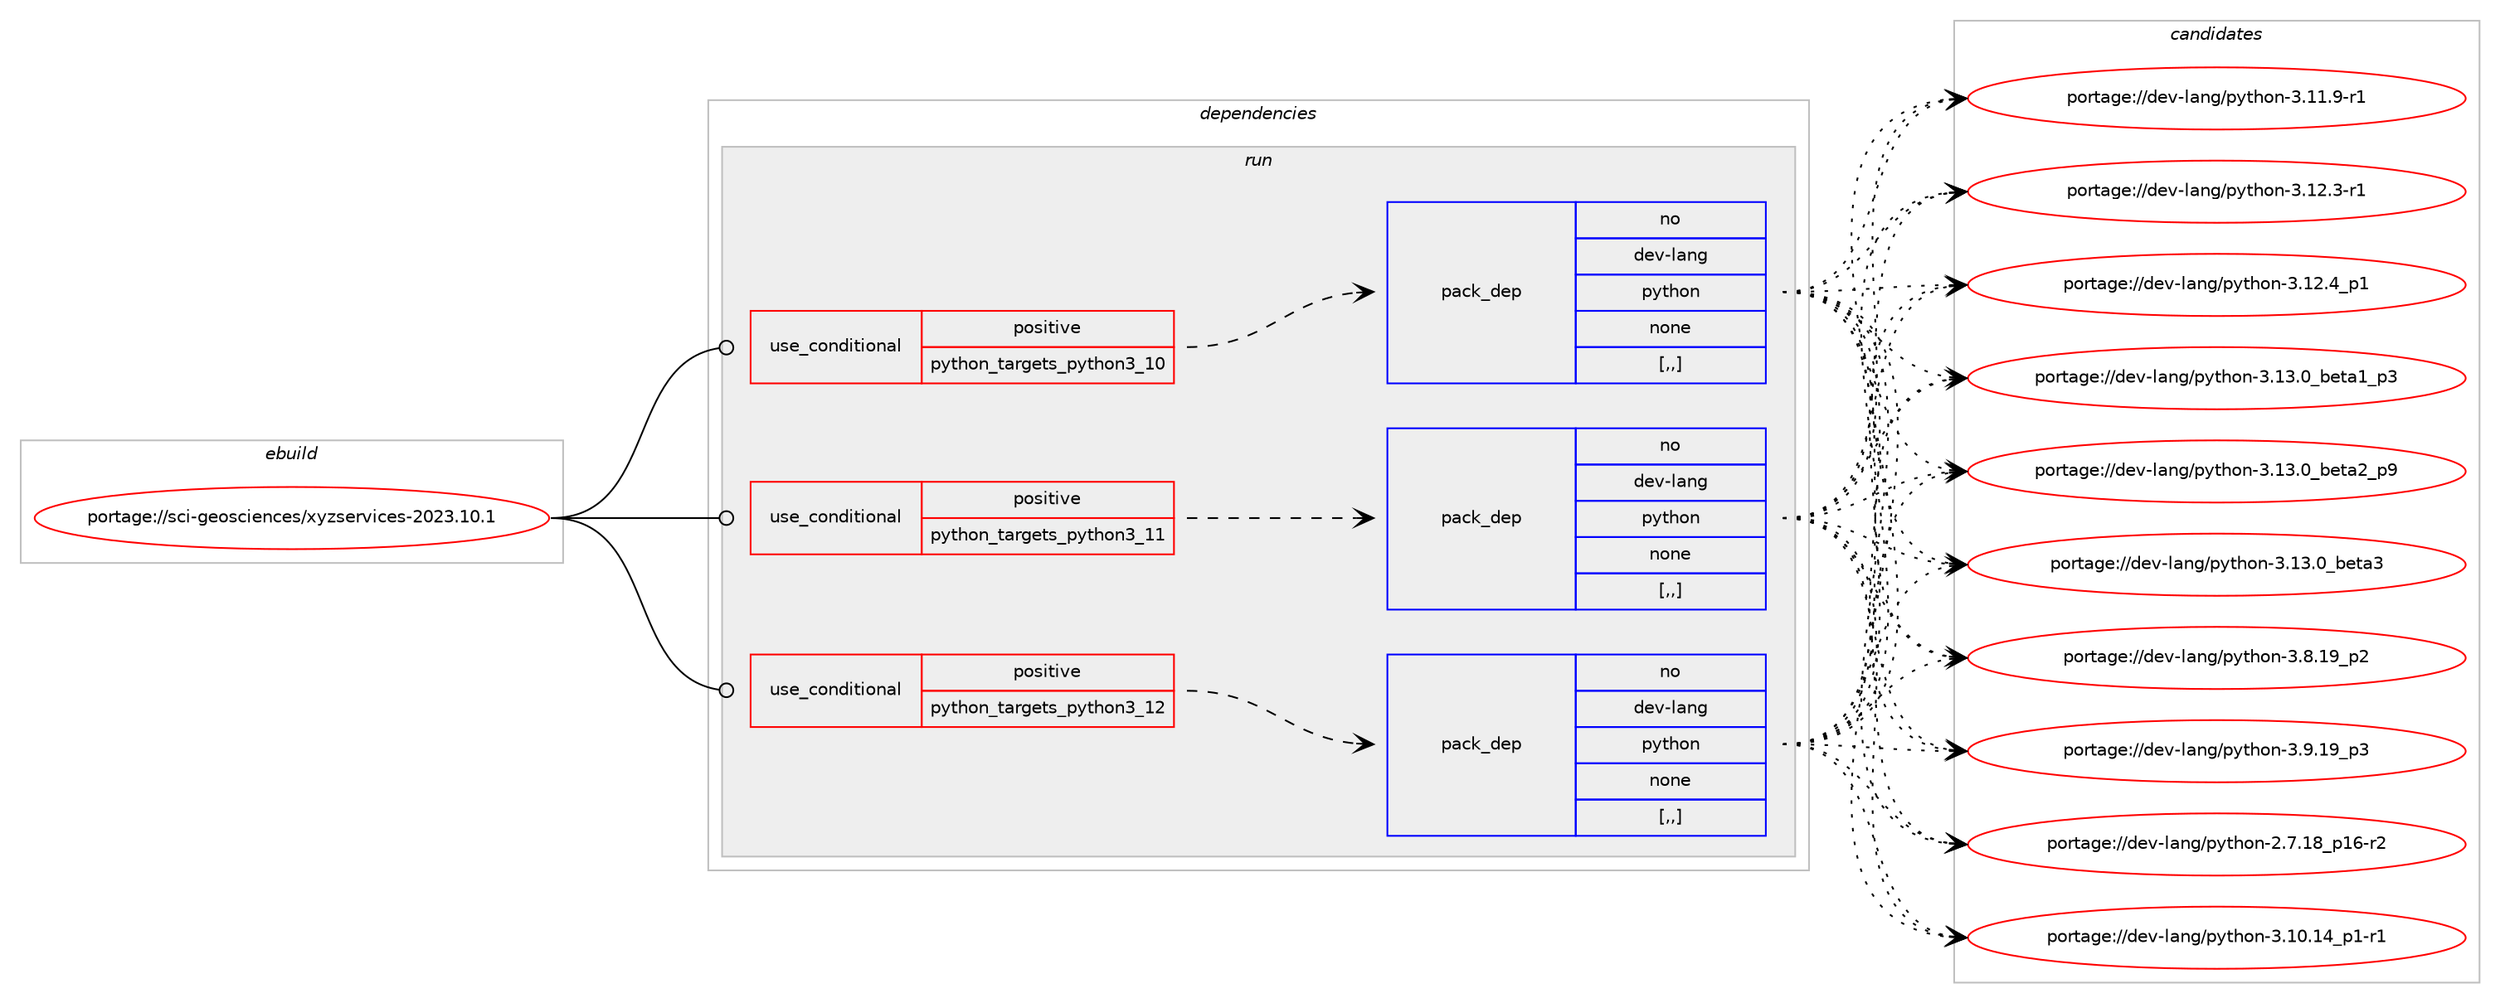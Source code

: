 digraph prolog {

# *************
# Graph options
# *************

newrank=true;
concentrate=true;
compound=true;
graph [rankdir=LR,fontname=Helvetica,fontsize=10,ranksep=1.5];#, ranksep=2.5, nodesep=0.2];
edge  [arrowhead=vee];
node  [fontname=Helvetica,fontsize=10];

# **********
# The ebuild
# **********

subgraph cluster_leftcol {
color=gray;
rank=same;
label=<<i>ebuild</i>>;
id [label="portage://sci-geosciences/xyzservices-2023.10.1", color=red, width=4, href="../sci-geosciences/xyzservices-2023.10.1.svg"];
}

# ****************
# The dependencies
# ****************

subgraph cluster_midcol {
color=gray;
label=<<i>dependencies</i>>;
subgraph cluster_compile {
fillcolor="#eeeeee";
style=filled;
label=<<i>compile</i>>;
}
subgraph cluster_compileandrun {
fillcolor="#eeeeee";
style=filled;
label=<<i>compile and run</i>>;
}
subgraph cluster_run {
fillcolor="#eeeeee";
style=filled;
label=<<i>run</i>>;
subgraph cond102684 {
dependency389509 [label=<<TABLE BORDER="0" CELLBORDER="1" CELLSPACING="0" CELLPADDING="4"><TR><TD ROWSPAN="3" CELLPADDING="10">use_conditional</TD></TR><TR><TD>positive</TD></TR><TR><TD>python_targets_python3_10</TD></TR></TABLE>>, shape=none, color=red];
subgraph pack284046 {
dependency389510 [label=<<TABLE BORDER="0" CELLBORDER="1" CELLSPACING="0" CELLPADDING="4" WIDTH="220"><TR><TD ROWSPAN="6" CELLPADDING="30">pack_dep</TD></TR><TR><TD WIDTH="110">no</TD></TR><TR><TD>dev-lang</TD></TR><TR><TD>python</TD></TR><TR><TD>none</TD></TR><TR><TD>[,,]</TD></TR></TABLE>>, shape=none, color=blue];
}
dependency389509:e -> dependency389510:w [weight=20,style="dashed",arrowhead="vee"];
}
id:e -> dependency389509:w [weight=20,style="solid",arrowhead="odot"];
subgraph cond102685 {
dependency389511 [label=<<TABLE BORDER="0" CELLBORDER="1" CELLSPACING="0" CELLPADDING="4"><TR><TD ROWSPAN="3" CELLPADDING="10">use_conditional</TD></TR><TR><TD>positive</TD></TR><TR><TD>python_targets_python3_11</TD></TR></TABLE>>, shape=none, color=red];
subgraph pack284047 {
dependency389512 [label=<<TABLE BORDER="0" CELLBORDER="1" CELLSPACING="0" CELLPADDING="4" WIDTH="220"><TR><TD ROWSPAN="6" CELLPADDING="30">pack_dep</TD></TR><TR><TD WIDTH="110">no</TD></TR><TR><TD>dev-lang</TD></TR><TR><TD>python</TD></TR><TR><TD>none</TD></TR><TR><TD>[,,]</TD></TR></TABLE>>, shape=none, color=blue];
}
dependency389511:e -> dependency389512:w [weight=20,style="dashed",arrowhead="vee"];
}
id:e -> dependency389511:w [weight=20,style="solid",arrowhead="odot"];
subgraph cond102686 {
dependency389513 [label=<<TABLE BORDER="0" CELLBORDER="1" CELLSPACING="0" CELLPADDING="4"><TR><TD ROWSPAN="3" CELLPADDING="10">use_conditional</TD></TR><TR><TD>positive</TD></TR><TR><TD>python_targets_python3_12</TD></TR></TABLE>>, shape=none, color=red];
subgraph pack284048 {
dependency389514 [label=<<TABLE BORDER="0" CELLBORDER="1" CELLSPACING="0" CELLPADDING="4" WIDTH="220"><TR><TD ROWSPAN="6" CELLPADDING="30">pack_dep</TD></TR><TR><TD WIDTH="110">no</TD></TR><TR><TD>dev-lang</TD></TR><TR><TD>python</TD></TR><TR><TD>none</TD></TR><TR><TD>[,,]</TD></TR></TABLE>>, shape=none, color=blue];
}
dependency389513:e -> dependency389514:w [weight=20,style="dashed",arrowhead="vee"];
}
id:e -> dependency389513:w [weight=20,style="solid",arrowhead="odot"];
}
}

# **************
# The candidates
# **************

subgraph cluster_choices {
rank=same;
color=gray;
label=<<i>candidates</i>>;

subgraph choice284046 {
color=black;
nodesep=1;
choice100101118451089711010347112121116104111110455046554649569511249544511450 [label="portage://dev-lang/python-2.7.18_p16-r2", color=red, width=4,href="../dev-lang/python-2.7.18_p16-r2.svg"];
choice100101118451089711010347112121116104111110455146494846495295112494511449 [label="portage://dev-lang/python-3.10.14_p1-r1", color=red, width=4,href="../dev-lang/python-3.10.14_p1-r1.svg"];
choice100101118451089711010347112121116104111110455146494946574511449 [label="portage://dev-lang/python-3.11.9-r1", color=red, width=4,href="../dev-lang/python-3.11.9-r1.svg"];
choice100101118451089711010347112121116104111110455146495046514511449 [label="portage://dev-lang/python-3.12.3-r1", color=red, width=4,href="../dev-lang/python-3.12.3-r1.svg"];
choice100101118451089711010347112121116104111110455146495046529511249 [label="portage://dev-lang/python-3.12.4_p1", color=red, width=4,href="../dev-lang/python-3.12.4_p1.svg"];
choice10010111845108971101034711212111610411111045514649514648959810111697499511251 [label="portage://dev-lang/python-3.13.0_beta1_p3", color=red, width=4,href="../dev-lang/python-3.13.0_beta1_p3.svg"];
choice10010111845108971101034711212111610411111045514649514648959810111697509511257 [label="portage://dev-lang/python-3.13.0_beta2_p9", color=red, width=4,href="../dev-lang/python-3.13.0_beta2_p9.svg"];
choice1001011184510897110103471121211161041111104551464951464895981011169751 [label="portage://dev-lang/python-3.13.0_beta3", color=red, width=4,href="../dev-lang/python-3.13.0_beta3.svg"];
choice100101118451089711010347112121116104111110455146564649579511250 [label="portage://dev-lang/python-3.8.19_p2", color=red, width=4,href="../dev-lang/python-3.8.19_p2.svg"];
choice100101118451089711010347112121116104111110455146574649579511251 [label="portage://dev-lang/python-3.9.19_p3", color=red, width=4,href="../dev-lang/python-3.9.19_p3.svg"];
dependency389510:e -> choice100101118451089711010347112121116104111110455046554649569511249544511450:w [style=dotted,weight="100"];
dependency389510:e -> choice100101118451089711010347112121116104111110455146494846495295112494511449:w [style=dotted,weight="100"];
dependency389510:e -> choice100101118451089711010347112121116104111110455146494946574511449:w [style=dotted,weight="100"];
dependency389510:e -> choice100101118451089711010347112121116104111110455146495046514511449:w [style=dotted,weight="100"];
dependency389510:e -> choice100101118451089711010347112121116104111110455146495046529511249:w [style=dotted,weight="100"];
dependency389510:e -> choice10010111845108971101034711212111610411111045514649514648959810111697499511251:w [style=dotted,weight="100"];
dependency389510:e -> choice10010111845108971101034711212111610411111045514649514648959810111697509511257:w [style=dotted,weight="100"];
dependency389510:e -> choice1001011184510897110103471121211161041111104551464951464895981011169751:w [style=dotted,weight="100"];
dependency389510:e -> choice100101118451089711010347112121116104111110455146564649579511250:w [style=dotted,weight="100"];
dependency389510:e -> choice100101118451089711010347112121116104111110455146574649579511251:w [style=dotted,weight="100"];
}
subgraph choice284047 {
color=black;
nodesep=1;
choice100101118451089711010347112121116104111110455046554649569511249544511450 [label="portage://dev-lang/python-2.7.18_p16-r2", color=red, width=4,href="../dev-lang/python-2.7.18_p16-r2.svg"];
choice100101118451089711010347112121116104111110455146494846495295112494511449 [label="portage://dev-lang/python-3.10.14_p1-r1", color=red, width=4,href="../dev-lang/python-3.10.14_p1-r1.svg"];
choice100101118451089711010347112121116104111110455146494946574511449 [label="portage://dev-lang/python-3.11.9-r1", color=red, width=4,href="../dev-lang/python-3.11.9-r1.svg"];
choice100101118451089711010347112121116104111110455146495046514511449 [label="portage://dev-lang/python-3.12.3-r1", color=red, width=4,href="../dev-lang/python-3.12.3-r1.svg"];
choice100101118451089711010347112121116104111110455146495046529511249 [label="portage://dev-lang/python-3.12.4_p1", color=red, width=4,href="../dev-lang/python-3.12.4_p1.svg"];
choice10010111845108971101034711212111610411111045514649514648959810111697499511251 [label="portage://dev-lang/python-3.13.0_beta1_p3", color=red, width=4,href="../dev-lang/python-3.13.0_beta1_p3.svg"];
choice10010111845108971101034711212111610411111045514649514648959810111697509511257 [label="portage://dev-lang/python-3.13.0_beta2_p9", color=red, width=4,href="../dev-lang/python-3.13.0_beta2_p9.svg"];
choice1001011184510897110103471121211161041111104551464951464895981011169751 [label="portage://dev-lang/python-3.13.0_beta3", color=red, width=4,href="../dev-lang/python-3.13.0_beta3.svg"];
choice100101118451089711010347112121116104111110455146564649579511250 [label="portage://dev-lang/python-3.8.19_p2", color=red, width=4,href="../dev-lang/python-3.8.19_p2.svg"];
choice100101118451089711010347112121116104111110455146574649579511251 [label="portage://dev-lang/python-3.9.19_p3", color=red, width=4,href="../dev-lang/python-3.9.19_p3.svg"];
dependency389512:e -> choice100101118451089711010347112121116104111110455046554649569511249544511450:w [style=dotted,weight="100"];
dependency389512:e -> choice100101118451089711010347112121116104111110455146494846495295112494511449:w [style=dotted,weight="100"];
dependency389512:e -> choice100101118451089711010347112121116104111110455146494946574511449:w [style=dotted,weight="100"];
dependency389512:e -> choice100101118451089711010347112121116104111110455146495046514511449:w [style=dotted,weight="100"];
dependency389512:e -> choice100101118451089711010347112121116104111110455146495046529511249:w [style=dotted,weight="100"];
dependency389512:e -> choice10010111845108971101034711212111610411111045514649514648959810111697499511251:w [style=dotted,weight="100"];
dependency389512:e -> choice10010111845108971101034711212111610411111045514649514648959810111697509511257:w [style=dotted,weight="100"];
dependency389512:e -> choice1001011184510897110103471121211161041111104551464951464895981011169751:w [style=dotted,weight="100"];
dependency389512:e -> choice100101118451089711010347112121116104111110455146564649579511250:w [style=dotted,weight="100"];
dependency389512:e -> choice100101118451089711010347112121116104111110455146574649579511251:w [style=dotted,weight="100"];
}
subgraph choice284048 {
color=black;
nodesep=1;
choice100101118451089711010347112121116104111110455046554649569511249544511450 [label="portage://dev-lang/python-2.7.18_p16-r2", color=red, width=4,href="../dev-lang/python-2.7.18_p16-r2.svg"];
choice100101118451089711010347112121116104111110455146494846495295112494511449 [label="portage://dev-lang/python-3.10.14_p1-r1", color=red, width=4,href="../dev-lang/python-3.10.14_p1-r1.svg"];
choice100101118451089711010347112121116104111110455146494946574511449 [label="portage://dev-lang/python-3.11.9-r1", color=red, width=4,href="../dev-lang/python-3.11.9-r1.svg"];
choice100101118451089711010347112121116104111110455146495046514511449 [label="portage://dev-lang/python-3.12.3-r1", color=red, width=4,href="../dev-lang/python-3.12.3-r1.svg"];
choice100101118451089711010347112121116104111110455146495046529511249 [label="portage://dev-lang/python-3.12.4_p1", color=red, width=4,href="../dev-lang/python-3.12.4_p1.svg"];
choice10010111845108971101034711212111610411111045514649514648959810111697499511251 [label="portage://dev-lang/python-3.13.0_beta1_p3", color=red, width=4,href="../dev-lang/python-3.13.0_beta1_p3.svg"];
choice10010111845108971101034711212111610411111045514649514648959810111697509511257 [label="portage://dev-lang/python-3.13.0_beta2_p9", color=red, width=4,href="../dev-lang/python-3.13.0_beta2_p9.svg"];
choice1001011184510897110103471121211161041111104551464951464895981011169751 [label="portage://dev-lang/python-3.13.0_beta3", color=red, width=4,href="../dev-lang/python-3.13.0_beta3.svg"];
choice100101118451089711010347112121116104111110455146564649579511250 [label="portage://dev-lang/python-3.8.19_p2", color=red, width=4,href="../dev-lang/python-3.8.19_p2.svg"];
choice100101118451089711010347112121116104111110455146574649579511251 [label="portage://dev-lang/python-3.9.19_p3", color=red, width=4,href="../dev-lang/python-3.9.19_p3.svg"];
dependency389514:e -> choice100101118451089711010347112121116104111110455046554649569511249544511450:w [style=dotted,weight="100"];
dependency389514:e -> choice100101118451089711010347112121116104111110455146494846495295112494511449:w [style=dotted,weight="100"];
dependency389514:e -> choice100101118451089711010347112121116104111110455146494946574511449:w [style=dotted,weight="100"];
dependency389514:e -> choice100101118451089711010347112121116104111110455146495046514511449:w [style=dotted,weight="100"];
dependency389514:e -> choice100101118451089711010347112121116104111110455146495046529511249:w [style=dotted,weight="100"];
dependency389514:e -> choice10010111845108971101034711212111610411111045514649514648959810111697499511251:w [style=dotted,weight="100"];
dependency389514:e -> choice10010111845108971101034711212111610411111045514649514648959810111697509511257:w [style=dotted,weight="100"];
dependency389514:e -> choice1001011184510897110103471121211161041111104551464951464895981011169751:w [style=dotted,weight="100"];
dependency389514:e -> choice100101118451089711010347112121116104111110455146564649579511250:w [style=dotted,weight="100"];
dependency389514:e -> choice100101118451089711010347112121116104111110455146574649579511251:w [style=dotted,weight="100"];
}
}

}
